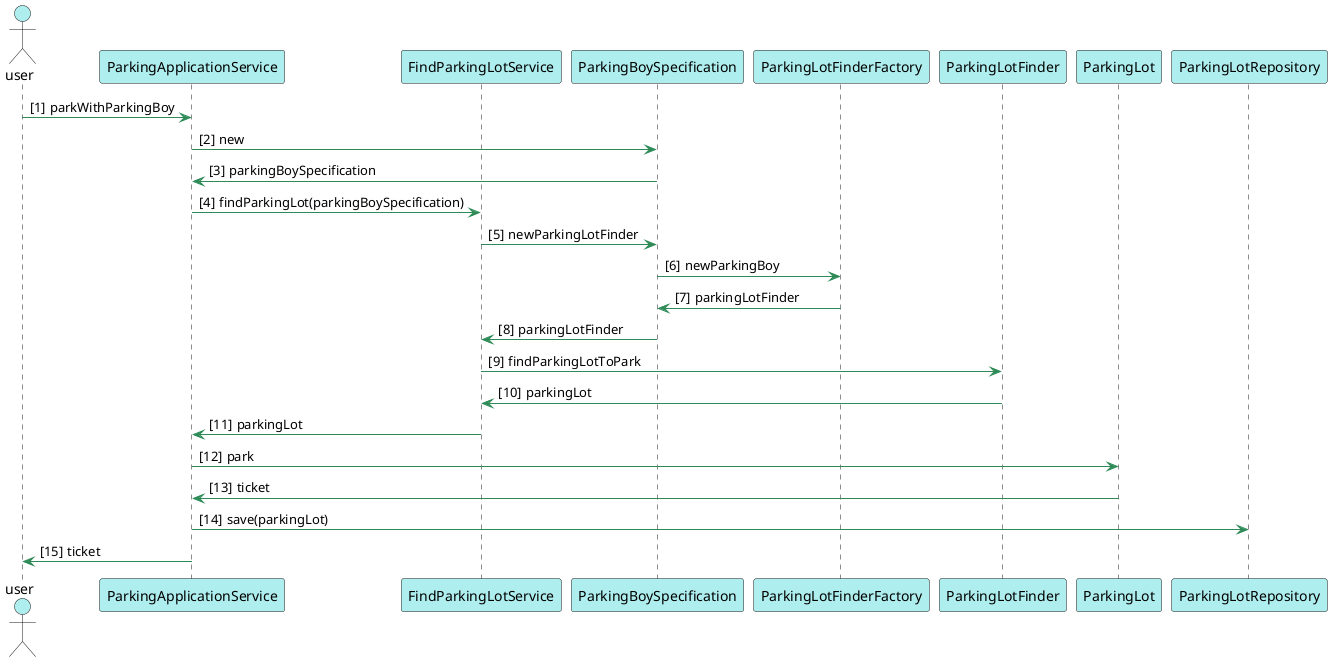 @startuml
skinparam Shadowing false
skinparam sequence {
    ActorBackgroundColor PaleTurquoise
    ArrowColor SeaGreen
    LifeLineBackgroundColor PaleTurquoise
    ParticipantBackgroundColor PaleTurquoise
}

autonumber "[0]"
actor user order 1
participant ParkingApplicationService order 2
participant FindParkingLotService order 3
participant ParkingBoySpecification order 4
participant ParkingLotFinderFactory order 5
participant ParkingLotFinder order 6
participant ParkingLot order 7
participant ParkingLotRepository order 8

user -> ParkingApplicationService :parkWithParkingBoy
ParkingApplicationService -> ParkingBoySpecification :new
ParkingApplicationService <- ParkingBoySpecification :parkingBoySpecification
ParkingApplicationService -> FindParkingLotService :findParkingLot(parkingBoySpecification)
FindParkingLotService -> ParkingBoySpecification :newParkingLotFinder
ParkingBoySpecification -> ParkingLotFinderFactory :newParkingBoy
ParkingBoySpecification <- ParkingLotFinderFactory :parkingLotFinder
FindParkingLotService <- ParkingBoySpecification :parkingLotFinder
FindParkingLotService -> ParkingLotFinder :findParkingLotToPark
FindParkingLotService <- ParkingLotFinder :parkingLot
ParkingApplicationService <- FindParkingLotService :parkingLot
ParkingApplicationService -> ParkingLot :park
ParkingApplicationService <-  ParkingLot :ticket
ParkingApplicationService -> ParkingLotRepository :save(parkingLot)
user <- ParkingApplicationService :ticket

@enduml
